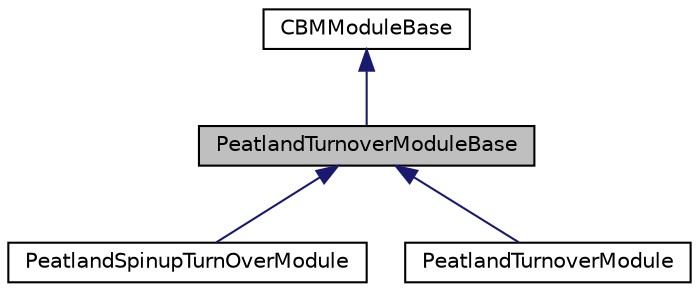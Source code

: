 digraph "PeatlandTurnoverModuleBase"
{
 // LATEX_PDF_SIZE
  edge [fontname="Helvetica",fontsize="10",labelfontname="Helvetica",labelfontsize="10"];
  node [fontname="Helvetica",fontsize="10",shape=record];
  Node1 [label="PeatlandTurnoverModuleBase",height=0.2,width=0.4,color="black", fillcolor="grey75", style="filled", fontcolor="black",tooltip=" "];
  Node2 -> Node1 [dir="back",color="midnightblue",fontsize="10",style="solid",fontname="Helvetica"];
  Node2 [label="CBMModuleBase",height=0.2,width=0.4,color="black", fillcolor="white", style="filled",URL="$classmoja_1_1modules_1_1cbm_1_1CBMModuleBase.html",tooltip=" "];
  Node1 -> Node3 [dir="back",color="midnightblue",fontsize="10",style="solid",fontname="Helvetica"];
  Node3 [label="PeatlandSpinupTurnOverModule",height=0.2,width=0.4,color="black", fillcolor="white", style="filled",URL="$classmoja_1_1modules_1_1cbm_1_1PeatlandSpinupTurnOverModule.html",tooltip=" "];
  Node1 -> Node4 [dir="back",color="midnightblue",fontsize="10",style="solid",fontname="Helvetica"];
  Node4 [label="PeatlandTurnoverModule",height=0.2,width=0.4,color="black", fillcolor="white", style="filled",URL="$classmoja_1_1modules_1_1cbm_1_1PeatlandTurnoverModule.html",tooltip=" "];
}
